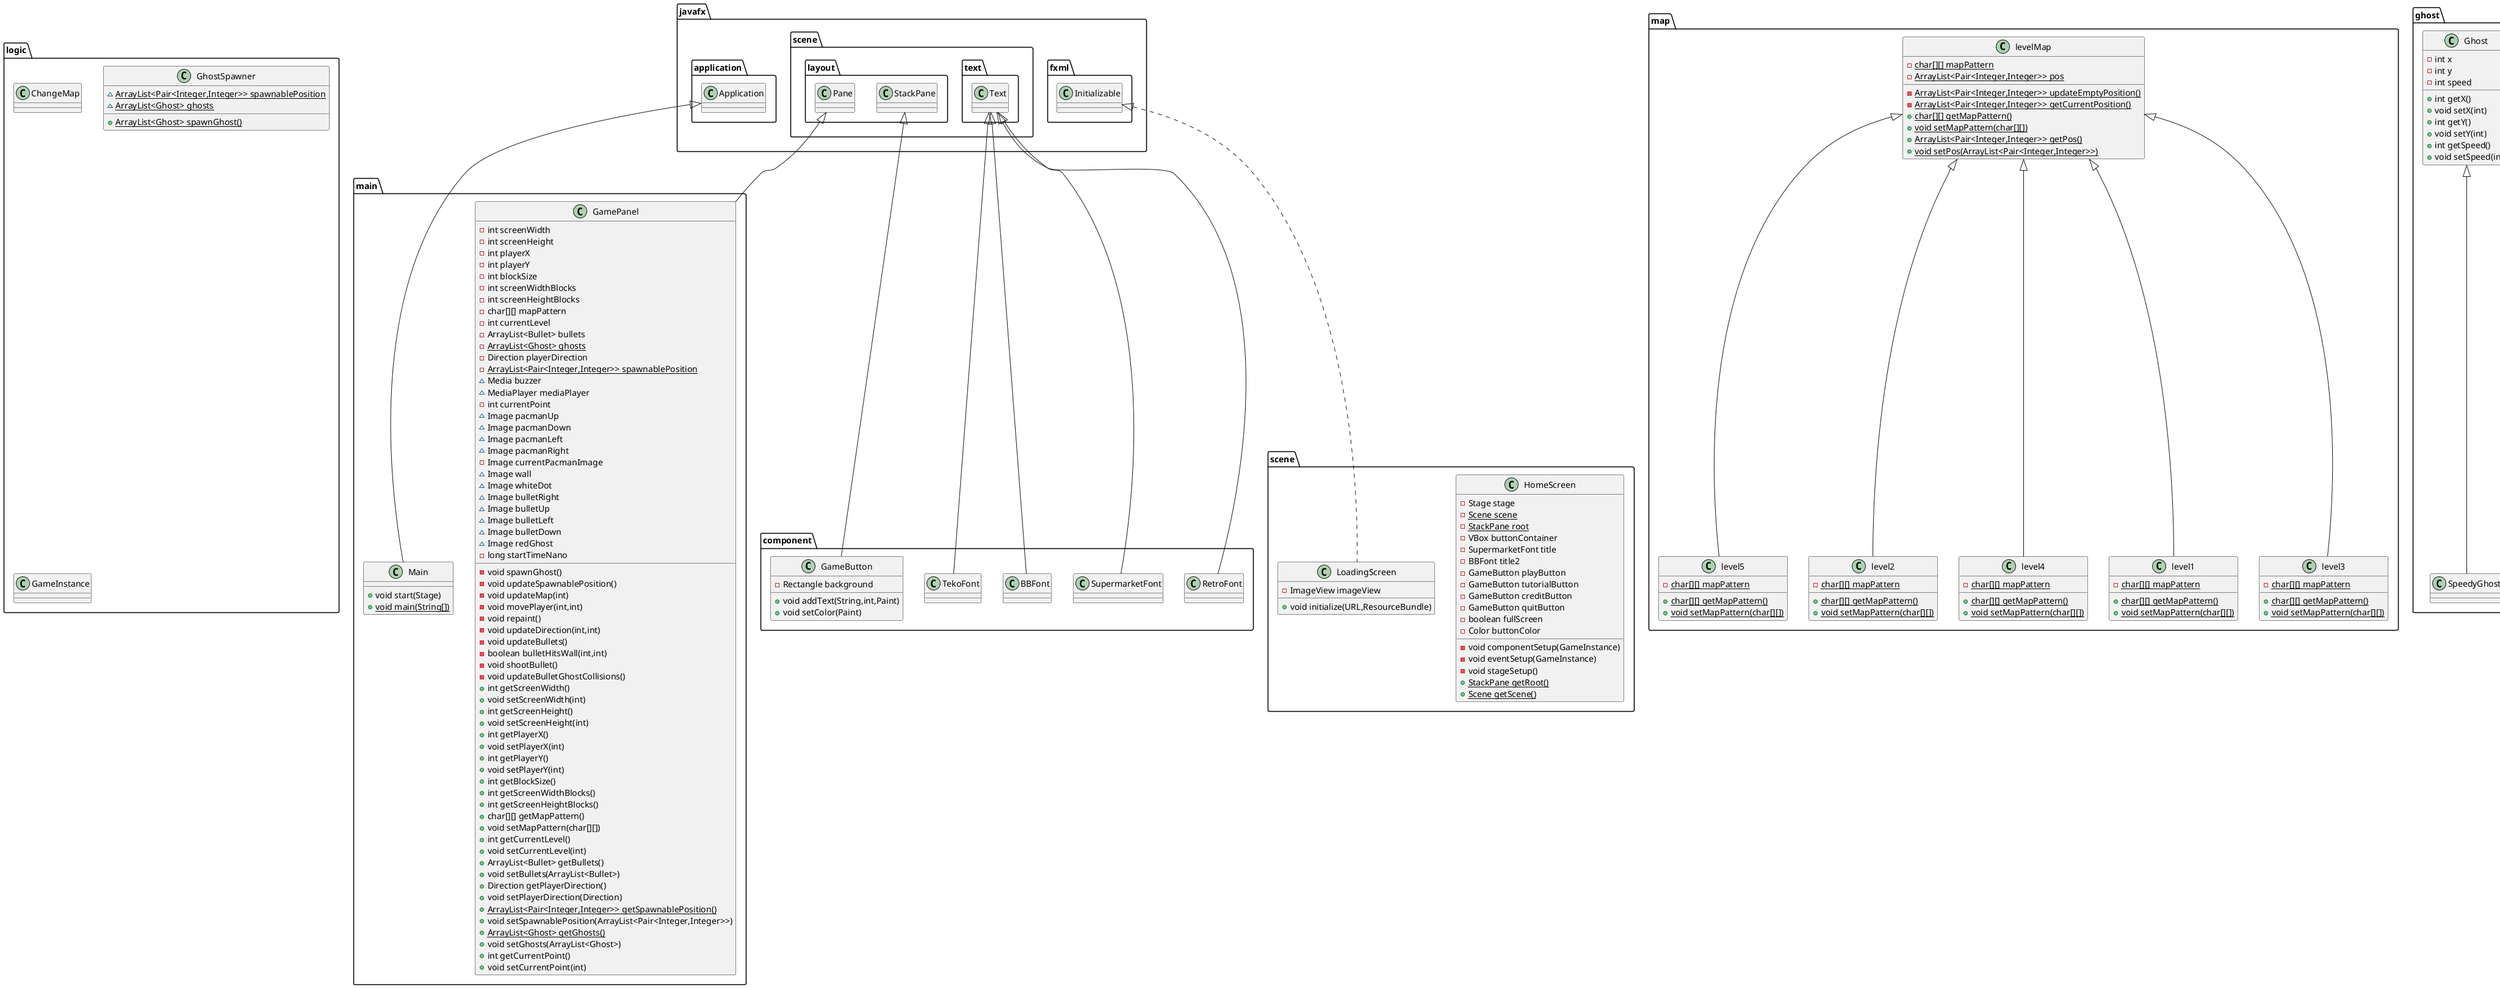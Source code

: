 @startuml
class main.GamePanel {
- int screenWidth
- int screenHeight
- int playerX
- int playerY
- int blockSize
- int screenWidthBlocks
- int screenHeightBlocks
- char[][] mapPattern
- int currentLevel
- ArrayList<Bullet> bullets
- {static} ArrayList<Ghost> ghosts
- Direction playerDirection
- {static} ArrayList<Pair<Integer,Integer>> spawnablePosition
~ Media buzzer
~ MediaPlayer mediaPlayer
- int currentPoint
~ Image pacmanUp
~ Image pacmanDown
~ Image pacmanLeft
~ Image pacmanRight
- Image currentPacmanImage
~ Image wall
~ Image whiteDot
~ Image bulletRight
~ Image bulletUp
~ Image bulletLeft
~ Image bulletDown
~ Image redGhost
- long startTimeNano
- void spawnGhost()
- void updateSpawnablePosition()
- void updateMap(int)
- void movePlayer(int,int)
- void repaint()
- void updateDirection(int,int)
- void updateBullets()
- boolean bulletHitsWall(int,int)
- void shootBullet()
- void updateBulletGhostCollisions()
+ int getScreenWidth()
+ void setScreenWidth(int)
+ int getScreenHeight()
+ void setScreenHeight(int)
+ int getPlayerX()
+ void setPlayerX(int)
+ int getPlayerY()
+ void setPlayerY(int)
+ int getBlockSize()
+ int getScreenWidthBlocks()
+ int getScreenHeightBlocks()
+ char[][] getMapPattern()
+ void setMapPattern(char[][])
+ int getCurrentLevel()
+ void setCurrentLevel(int)
+ ArrayList<Bullet> getBullets()
+ void setBullets(ArrayList<Bullet>)
+ Direction getPlayerDirection()
+ void setPlayerDirection(Direction)
+ {static} ArrayList<Pair<Integer,Integer>> getSpawnablePosition()
+ void setSpawnablePosition(ArrayList<Pair<Integer,Integer>>)
+ {static} ArrayList<Ghost> getGhosts()
+ void setGhosts(ArrayList<Ghost>)
+ int getCurrentPoint()
+ void setCurrentPoint(int)
}
class logic.ChangeMap {
}
class map.levelMap {
- {static} char[][] mapPattern
- {static} ArrayList<Pair<Integer,Integer>> pos
- {static} ArrayList<Pair<Integer,Integer>> updateEmptyPosition()
- {static} ArrayList<Pair<Integer,Integer>> getCurrentPosition()
+ {static} char[][] getMapPattern()
+ {static} void setMapPattern(char[][])
+ {static} ArrayList<Pair<Integer,Integer>> getPos()
+ {static} void setPos(ArrayList<Pair<Integer,Integer>>)
}
class map.level5 {
- {static} char[][] mapPattern
+ {static} char[][] getMapPattern()
+ {static} void setMapPattern(char[][])
}
class ghost.Ghost {
- int x
- int y
- int speed
+ int getX()
+ void setX(int)
+ int getY()
+ void setY(int)
+ int getSpeed()
+ void setSpeed(int)
}
class object.Bullet {
- int x
- int y
- Direction direction
+ void move(int)
+ int getX()
+ int getY()
+ Direction getDirection()
}
class logic.GhostSpawner {
~ {static} ArrayList<Pair<Integer,Integer>> spawnablePosition
~ {static} ArrayList<Ghost> ghosts
+ {static} ArrayList<Ghost> spawnGhost()
}
class logic.GameInstance {
}
class ghost.SpeedyGhost {
}
class component.RetroFont {
}
class component.SupermarketFont {
}
enum object.Direction {
+  UP
+  DOWN
+  LEFT
+  RIGHT
}
class map.level2 {
- {static} char[][] mapPattern
+ {static} char[][] getMapPattern()
+ {static} void setMapPattern(char[][])
}
class scene.HomeScreen {
- Stage stage
- {static} Scene scene
- {static} StackPane root
- VBox buttonContainer
- SupermarketFont title
- BBFont title2
- GameButton playButton
- GameButton tutorialButton
- GameButton creditButton
- GameButton quitButton
- boolean fullScreen
- Color buttonColor
- void componentSetup(GameInstance)
- void eventSetup(GameInstance)
- void stageSetup()
+ {static} StackPane getRoot()
+ {static} Scene getScene()
}
class map.level4 {
- {static} char[][] mapPattern
+ {static} char[][] getMapPattern()
+ {static} void setMapPattern(char[][])
}
class map.level1 {
- {static} char[][] mapPattern
+ {static} char[][] getMapPattern()
+ {static} void setMapPattern(char[][])
}
class component.BBFont {
}
class map.level3 {
- {static} char[][] mapPattern
+ {static} char[][] getMapPattern()
+ {static} void setMapPattern(char[][])
}
class scene.LoadingScreen {
- ImageView imageView
+ void initialize(URL,ResourceBundle)
}
class component.GameButton {
- Rectangle background
+ void addText(String,int,Paint)
+ void setColor(Paint)
}
class main.Main {
+ void start(Stage)
+ {static} void main(String[])
}
class component.TekoFont {
}


javafx.scene.layout.Pane <|-- main.GamePanel
map.levelMap <|-- map.level5
ghost.Ghost <|-- ghost.SpeedyGhost
javafx.scene.text.Text <|-- component.RetroFont
javafx.scene.text.Text <|-- component.SupermarketFont
map.levelMap <|-- map.level2
map.levelMap <|-- map.level4
map.levelMap <|-- map.level1
javafx.scene.text.Text <|-- component.BBFont
map.levelMap <|-- map.level3
javafx.fxml.Initializable <|.. scene.LoadingScreen
javafx.scene.layout.StackPane <|-- component.GameButton
javafx.application.Application <|-- main.Main
javafx.scene.text.Text <|-- component.TekoFont
@enduml